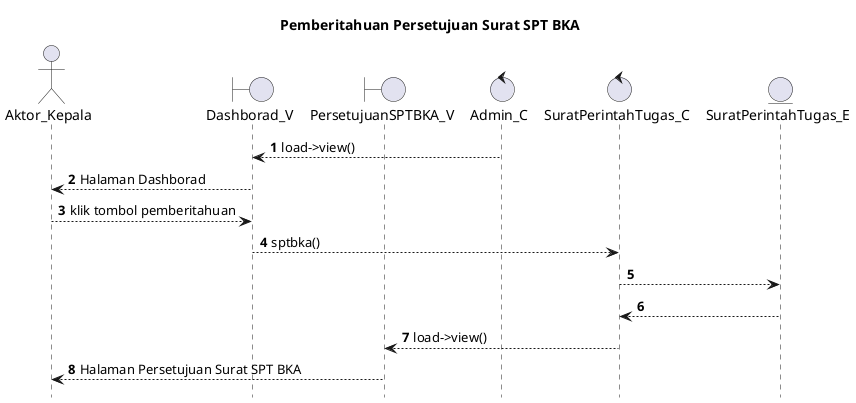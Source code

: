 @startuml

autonumber
hide footbox
title Pemberitahuan Persetujuan Surat SPT BKA

Actor Aktor_Kepala
boundary Dashborad_V
boundary PersetujuanSPTBKA_V
control Admin_C
control SuratPerintahTugas_C
Entity SuratPerintahTugas_E

Admin_C --> Dashborad_V: load->view()
Dashborad_V --> Aktor_Kepala: Halaman Dashborad
Aktor_Kepala --> Dashborad_V: klik tombol pemberitahuan
Dashborad_V --> SuratPerintahTugas_C: sptbka()
SuratPerintahTugas_C --> SuratPerintahTugas_E:
    
    SuratPerintahTugas_E --> SuratPerintahTugas_C:
    SuratPerintahTugas_C --> PersetujuanSPTBKA_V: load->view()
    PersetujuanSPTBKA_V --> Aktor_Kepala: Halaman Persetujuan Surat SPT BKA

@enduml